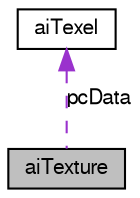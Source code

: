 digraph G
{
  bgcolor="transparent";
  edge [fontname="FreeSans",fontsize=10,labelfontname="FreeSans",labelfontsize=10];
  node [fontname="FreeSans",fontsize=10,shape=record];
  Node1 [label="aiTexture",height=0.2,width=0.4,color="black", fillcolor="grey75", style="filled" fontcolor="black"];
  Node2 -> Node1 [dir=back,color="darkorchid3",fontsize=10,style="dashed",label="pcData"];
  Node2 [label="aiTexel",height=0.2,width=0.4,color="black",URL="$structai_texel.html",tooltip="Helper structure to represent a texel in a ARGB8888 format."];
}
